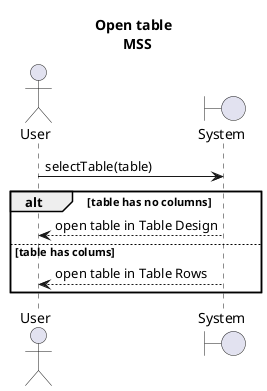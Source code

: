 @startuml
title Open table \n MSS
Actor User
Boundary System
User -> System: selectTable(table)
alt table has no columns
    System --> User:open table in Table Design
else table has colums
    System --> User:open table in Table Rows
end


@enduml